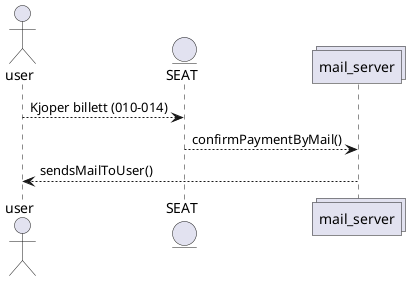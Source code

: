 @startuml

actor user
entity SEAT
collections mail_server

user --> SEAT: Kjoper billett (010-014)
SEAT --> mail_server: confirmPaymentByMail()
user <-- mail_server: sendsMailToUser()

@enduml